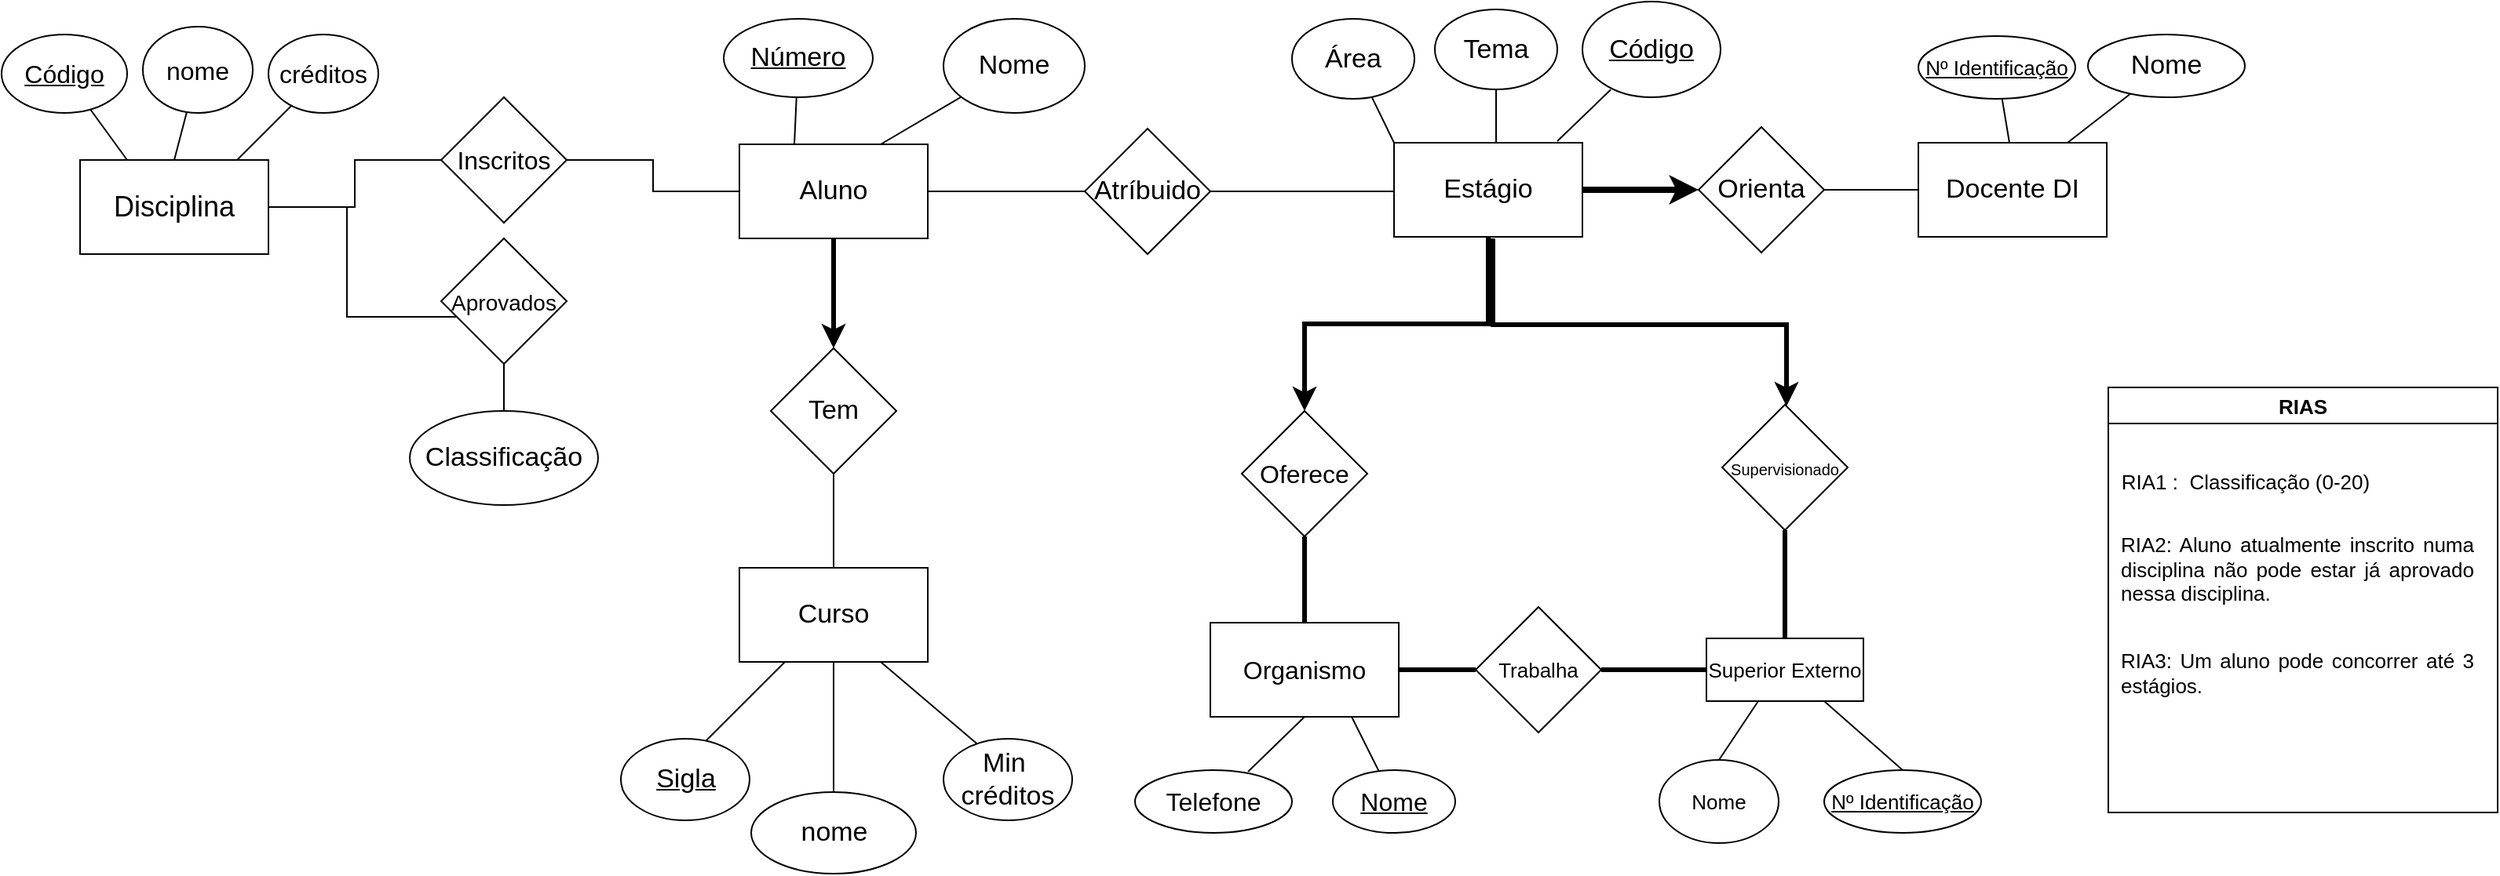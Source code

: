 <mxfile version="20.4.0" type="device"><diagram id="p04FA4N5WNpj1nd4QEe6" name="Page-1"><mxGraphModel dx="1390" dy="836" grid="1" gridSize="13" guides="1" tooltips="1" connect="1" arrows="1" fold="1" page="1" pageScale="1" pageWidth="1600" pageHeight="1200" math="0" shadow="0"><root><mxCell id="0"/><mxCell id="1" parent="0"/><mxCell id="eNoR2x1L7NVO5Ufjs-Aj-1" value="&lt;font style=&quot;font-size: 18px;&quot;&gt;Disciplina&lt;/font&gt;" style="rounded=0;whiteSpace=wrap;html=1;" vertex="1" parent="1"><mxGeometry x="60" y="260" width="120" height="60" as="geometry"/></mxCell><mxCell id="eNoR2x1L7NVO5Ufjs-Aj-2" value="" style="endArrow=none;html=1;rounded=0;fontSize=18;" edge="1" parent="1" target="eNoR2x1L7NVO5Ufjs-Aj-3"><mxGeometry width="50" height="50" relative="1" as="geometry"><mxPoint x="90" y="260" as="sourcePoint"/><mxPoint x="80" y="230" as="targetPoint"/></mxGeometry></mxCell><mxCell id="eNoR2x1L7NVO5Ufjs-Aj-3" value="&lt;u style=&quot;font-size: 16px;&quot;&gt;Código&lt;/u&gt;" style="ellipse;whiteSpace=wrap;html=1;fontSize=18;" vertex="1" parent="1"><mxGeometry x="10" y="180" width="80" height="50" as="geometry"/></mxCell><mxCell id="eNoR2x1L7NVO5Ufjs-Aj-6" value="" style="endArrow=none;html=1;rounded=0;fontSize=16;" edge="1" parent="1" target="eNoR2x1L7NVO5Ufjs-Aj-7"><mxGeometry width="50" height="50" relative="1" as="geometry"><mxPoint x="120" y="260" as="sourcePoint"/><mxPoint x="140" y="230" as="targetPoint"/></mxGeometry></mxCell><mxCell id="eNoR2x1L7NVO5Ufjs-Aj-7" value="nome" style="ellipse;whiteSpace=wrap;html=1;fontSize=16;" vertex="1" parent="1"><mxGeometry x="100" y="175" width="70" height="55" as="geometry"/></mxCell><mxCell id="eNoR2x1L7NVO5Ufjs-Aj-8" value="" style="endArrow=none;html=1;rounded=0;fontSize=16;" edge="1" parent="1" target="eNoR2x1L7NVO5Ufjs-Aj-9"><mxGeometry width="50" height="50" relative="1" as="geometry"><mxPoint x="160" y="260" as="sourcePoint"/><mxPoint x="210" y="210" as="targetPoint"/></mxGeometry></mxCell><mxCell id="eNoR2x1L7NVO5Ufjs-Aj-9" value="créditos" style="ellipse;whiteSpace=wrap;html=1;fontSize=16;" vertex="1" parent="1"><mxGeometry x="180" y="180" width="70" height="50" as="geometry"/></mxCell><mxCell id="eNoR2x1L7NVO5Ufjs-Aj-10" value="" style="endArrow=none;html=1;rounded=0;fontSize=16;exitX=1;exitY=0.5;exitDx=0;exitDy=0;edgeStyle=elbowEdgeStyle;" edge="1" parent="1" source="eNoR2x1L7NVO5Ufjs-Aj-1"><mxGeometry width="50" height="50" relative="1" as="geometry"><mxPoint x="240" y="290" as="sourcePoint"/><mxPoint x="290" y="260" as="targetPoint"/></mxGeometry></mxCell><mxCell id="eNoR2x1L7NVO5Ufjs-Aj-11" value="Inscritos" style="rhombus;whiteSpace=wrap;html=1;fontSize=16;" vertex="1" parent="1"><mxGeometry x="290" y="220" width="80" height="80" as="geometry"/></mxCell><mxCell id="eNoR2x1L7NVO5Ufjs-Aj-12" value="" style="endArrow=none;html=1;rounded=0;fontSize=16;edgeStyle=elbowEdgeStyle;exitX=1;exitY=0.5;exitDx=0;exitDy=0;" edge="1" parent="1" source="eNoR2x1L7NVO5Ufjs-Aj-1"><mxGeometry width="50" height="50" relative="1" as="geometry"><mxPoint x="190" y="350" as="sourcePoint"/><mxPoint x="300" y="360" as="targetPoint"/><Array as="points"><mxPoint x="230" y="300"/><mxPoint x="240" y="320"/></Array></mxGeometry></mxCell><mxCell id="eNoR2x1L7NVO5Ufjs-Aj-13" value="&lt;font style=&quot;font-size: 14px;&quot;&gt;Aprovados&lt;/font&gt;" style="rhombus;whiteSpace=wrap;html=1;fontSize=16;" vertex="1" parent="1"><mxGeometry x="290" y="310" width="80" height="80" as="geometry"/></mxCell><mxCell id="eNoR2x1L7NVO5Ufjs-Aj-15" value="" style="endArrow=none;html=1;rounded=0;fontSize=14;exitX=1;exitY=0.5;exitDx=0;exitDy=0;edgeStyle=elbowEdgeStyle;" edge="1" parent="1" source="eNoR2x1L7NVO5Ufjs-Aj-11"><mxGeometry width="50" height="50" relative="1" as="geometry"><mxPoint x="375" y="260" as="sourcePoint"/><mxPoint x="480" y="280" as="targetPoint"/></mxGeometry></mxCell><mxCell id="eNoR2x1L7NVO5Ufjs-Aj-42" value="" style="edgeStyle=elbowEdgeStyle;rounded=0;orthogonalLoop=1;jettySize=auto;html=1;strokeColor=default;strokeWidth=1;fontSize=17;endArrow=none;endFill=0;" edge="1" parent="1" source="eNoR2x1L7NVO5Ufjs-Aj-16" target="eNoR2x1L7NVO5Ufjs-Aj-45"><mxGeometry relative="1" as="geometry"><mxPoint x="740" y="280" as="targetPoint"/></mxGeometry></mxCell><mxCell id="eNoR2x1L7NVO5Ufjs-Aj-16" value="&lt;font style=&quot;font-size: 17px;&quot;&gt;Aluno&lt;/font&gt;" style="rounded=0;whiteSpace=wrap;html=1;fontSize=14;" vertex="1" parent="1"><mxGeometry x="480" y="250" width="120" height="60" as="geometry"/></mxCell><mxCell id="eNoR2x1L7NVO5Ufjs-Aj-17" value="" style="endArrow=none;html=1;rounded=0;fontSize=17;" edge="1" parent="1" target="eNoR2x1L7NVO5Ufjs-Aj-19"><mxGeometry width="50" height="50" relative="1" as="geometry"><mxPoint x="570" y="250" as="sourcePoint"/><mxPoint x="620" y="200" as="targetPoint"/></mxGeometry></mxCell><mxCell id="eNoR2x1L7NVO5Ufjs-Aj-19" value="Nome" style="ellipse;whiteSpace=wrap;html=1;fontSize=17;" vertex="1" parent="1"><mxGeometry x="610" y="170" width="90" height="60" as="geometry"/></mxCell><mxCell id="eNoR2x1L7NVO5Ufjs-Aj-20" value="" style="endArrow=none;html=1;rounded=0;fontSize=17;" edge="1" parent="1" target="eNoR2x1L7NVO5Ufjs-Aj-22"><mxGeometry width="50" height="50" relative="1" as="geometry"><mxPoint x="515" y="250" as="sourcePoint"/><mxPoint x="515" y="210" as="targetPoint"/></mxGeometry></mxCell><mxCell id="eNoR2x1L7NVO5Ufjs-Aj-22" value="&lt;u&gt;Número&lt;/u&gt;" style="ellipse;whiteSpace=wrap;html=1;fontSize=17;" vertex="1" parent="1"><mxGeometry x="470" y="170" width="95" height="50" as="geometry"/></mxCell><mxCell id="eNoR2x1L7NVO5Ufjs-Aj-23" value="" style="endArrow=classic;html=1;rounded=0;fontSize=17;exitX=0.5;exitY=1;exitDx=0;exitDy=0;strokeWidth=3;" edge="1" parent="1" source="eNoR2x1L7NVO5Ufjs-Aj-16" target="eNoR2x1L7NVO5Ufjs-Aj-25"><mxGeometry width="50" height="50" relative="1" as="geometry"><mxPoint x="550" y="360" as="sourcePoint"/><mxPoint x="540" y="370" as="targetPoint"/></mxGeometry></mxCell><mxCell id="eNoR2x1L7NVO5Ufjs-Aj-25" value="Tem" style="rhombus;whiteSpace=wrap;html=1;fontSize=17;" vertex="1" parent="1"><mxGeometry x="500" y="380" width="80" height="80" as="geometry"/></mxCell><mxCell id="eNoR2x1L7NVO5Ufjs-Aj-26" value="" style="endArrow=none;html=1;rounded=0;strokeWidth=1;fontSize=17;entryX=0.5;entryY=1;entryDx=0;entryDy=0;" edge="1" parent="1" target="eNoR2x1L7NVO5Ufjs-Aj-25"><mxGeometry width="50" height="50" relative="1" as="geometry"><mxPoint x="540" y="530" as="sourcePoint"/><mxPoint x="539.714" y="490" as="targetPoint"/></mxGeometry></mxCell><mxCell id="eNoR2x1L7NVO5Ufjs-Aj-34" value="" style="edgeStyle=elbowEdgeStyle;rounded=0;orthogonalLoop=1;jettySize=auto;html=1;strokeWidth=1;fontSize=17;strokeColor=default;endArrow=none;endFill=0;" edge="1" parent="1" source="eNoR2x1L7NVO5Ufjs-Aj-28" target="eNoR2x1L7NVO5Ufjs-Aj-35"><mxGeometry relative="1" as="geometry"><mxPoint x="540" y="650" as="targetPoint"/></mxGeometry></mxCell><mxCell id="eNoR2x1L7NVO5Ufjs-Aj-28" value="Curso" style="rounded=0;whiteSpace=wrap;html=1;fontSize=17;" vertex="1" parent="1"><mxGeometry x="480" y="520" width="120" height="60" as="geometry"/></mxCell><mxCell id="eNoR2x1L7NVO5Ufjs-Aj-29" value="" style="endArrow=none;html=1;rounded=0;strokeWidth=1;fontSize=17;" edge="1" parent="1" target="eNoR2x1L7NVO5Ufjs-Aj-31"><mxGeometry width="50" height="50" relative="1" as="geometry"><mxPoint x="330" y="440" as="sourcePoint"/><mxPoint x="330" y="390" as="targetPoint"/></mxGeometry></mxCell><mxCell id="eNoR2x1L7NVO5Ufjs-Aj-31" value="Classificação" style="ellipse;whiteSpace=wrap;html=1;fontSize=17;" vertex="1" parent="1"><mxGeometry x="270" y="420" width="120" height="60" as="geometry"/></mxCell><mxCell id="eNoR2x1L7NVO5Ufjs-Aj-32" value="" style="endArrow=none;html=1;rounded=0;strokeWidth=1;fontSize=17;entryX=0.5;entryY=1;entryDx=0;entryDy=0;exitX=0.5;exitY=0;exitDx=0;exitDy=0;" edge="1" parent="1" source="eNoR2x1L7NVO5Ufjs-Aj-31" target="eNoR2x1L7NVO5Ufjs-Aj-13"><mxGeometry width="50" height="50" relative="1" as="geometry"><mxPoint x="320" y="420" as="sourcePoint"/><mxPoint x="370" y="370" as="targetPoint"/></mxGeometry></mxCell><mxCell id="eNoR2x1L7NVO5Ufjs-Aj-35" value="nome" style="ellipse;whiteSpace=wrap;html=1;fontSize=17;" vertex="1" parent="1"><mxGeometry x="487.5" y="663" width="105" height="52" as="geometry"/></mxCell><mxCell id="eNoR2x1L7NVO5Ufjs-Aj-37" value="&lt;u&gt;Sigla&lt;/u&gt;" style="ellipse;whiteSpace=wrap;html=1;fontSize=17;" vertex="1" parent="1"><mxGeometry x="404.5" y="629" width="82" height="52" as="geometry"/></mxCell><mxCell id="eNoR2x1L7NVO5Ufjs-Aj-38" value="" style="endArrow=none;html=1;rounded=0;strokeColor=default;strokeWidth=1;fontSize=17;" edge="1" parent="1"><mxGeometry width="50" height="50" relative="1" as="geometry"><mxPoint x="459" y="630" as="sourcePoint"/><mxPoint x="509" y="580" as="targetPoint"/></mxGeometry></mxCell><mxCell id="eNoR2x1L7NVO5Ufjs-Aj-39" value="" style="endArrow=none;html=1;rounded=0;strokeColor=default;strokeWidth=1;fontSize=17;exitX=0.75;exitY=1;exitDx=0;exitDy=0;" edge="1" parent="1" source="eNoR2x1L7NVO5Ufjs-Aj-28"><mxGeometry width="50" height="50" relative="1" as="geometry"><mxPoint x="592.5" y="625" as="sourcePoint"/><mxPoint x="637" y="637" as="targetPoint"/></mxGeometry></mxCell><mxCell id="eNoR2x1L7NVO5Ufjs-Aj-40" value="Min&amp;nbsp;&lt;br&gt;créditos" style="ellipse;whiteSpace=wrap;html=1;fontSize=17;" vertex="1" parent="1"><mxGeometry x="610" y="629" width="82" height="52" as="geometry"/></mxCell><mxCell id="eNoR2x1L7NVO5Ufjs-Aj-47" value="" style="edgeStyle=elbowEdgeStyle;rounded=0;orthogonalLoop=1;jettySize=auto;html=1;strokeColor=default;strokeWidth=1;fontSize=17;endArrow=none;endFill=0;" edge="1" parent="1" source="eNoR2x1L7NVO5Ufjs-Aj-45"><mxGeometry relative="1" as="geometry"><mxPoint x="900" y="280" as="targetPoint"/></mxGeometry></mxCell><mxCell id="eNoR2x1L7NVO5Ufjs-Aj-45" value="Atríbuido" style="rhombus;whiteSpace=wrap;html=1;fontSize=17;" vertex="1" parent="1"><mxGeometry x="700" y="240" width="80" height="80" as="geometry"/></mxCell><mxCell id="eNoR2x1L7NVO5Ufjs-Aj-54" value="" style="edgeStyle=elbowEdgeStyle;rounded=0;orthogonalLoop=1;jettySize=auto;html=1;strokeColor=default;strokeWidth=1;fontSize=17;endArrow=none;endFill=0;" edge="1" parent="1" source="eNoR2x1L7NVO5Ufjs-Aj-48" target="eNoR2x1L7NVO5Ufjs-Aj-53"><mxGeometry relative="1" as="geometry"/></mxCell><mxCell id="eNoR2x1L7NVO5Ufjs-Aj-48" value="Estágio" style="rounded=0;whiteSpace=wrap;html=1;fontSize=17;" vertex="1" parent="1"><mxGeometry x="897" y="249" width="120" height="60" as="geometry"/></mxCell><mxCell id="eNoR2x1L7NVO5Ufjs-Aj-49" value="" style="endArrow=none;html=1;rounded=0;strokeColor=default;strokeWidth=1;fontSize=17;" edge="1" parent="1"><mxGeometry width="50" height="50" relative="1" as="geometry"><mxPoint x="1001" y="248" as="sourcePoint"/><mxPoint x="1035.065" y="215.138" as="targetPoint"/></mxGeometry></mxCell><mxCell id="eNoR2x1L7NVO5Ufjs-Aj-51" value="&lt;u&gt;Código&lt;/u&gt;" style="ellipse;whiteSpace=wrap;html=1;fontSize=17;" vertex="1" parent="1"><mxGeometry x="1017" y="159" width="88" height="61" as="geometry"/></mxCell><mxCell id="eNoR2x1L7NVO5Ufjs-Aj-52" value="" style="endArrow=none;html=1;rounded=0;strokeColor=default;strokeWidth=1;fontSize=17;" edge="1" parent="1" target="eNoR2x1L7NVO5Ufjs-Aj-53"><mxGeometry width="50" height="50" relative="1" as="geometry"><mxPoint x="962" y="249" as="sourcePoint"/><mxPoint x="962" y="208" as="targetPoint"/></mxGeometry></mxCell><mxCell id="eNoR2x1L7NVO5Ufjs-Aj-53" value="Tema" style="ellipse;whiteSpace=wrap;html=1;fontSize=17;" vertex="1" parent="1"><mxGeometry x="923" y="164" width="78" height="51" as="geometry"/></mxCell><mxCell id="eNoR2x1L7NVO5Ufjs-Aj-55" value="" style="endArrow=none;html=1;rounded=0;strokeColor=default;strokeWidth=1;fontSize=17;exitX=0;exitY=0;exitDx=0;exitDy=0;" edge="1" parent="1" target="eNoR2x1L7NVO5Ufjs-Aj-56" source="eNoR2x1L7NVO5Ufjs-Aj-48"><mxGeometry width="50" height="50" relative="1" as="geometry"><mxPoint x="879.96" y="255.02" as="sourcePoint"/><mxPoint x="871" y="214" as="targetPoint"/></mxGeometry></mxCell><mxCell id="eNoR2x1L7NVO5Ufjs-Aj-56" value="Área" style="ellipse;whiteSpace=wrap;html=1;fontSize=17;" vertex="1" parent="1"><mxGeometry x="832" y="170" width="78" height="51" as="geometry"/></mxCell><mxCell id="eNoR2x1L7NVO5Ufjs-Aj-59" value="" style="endArrow=classic;html=1;rounded=0;strokeColor=default;strokeWidth=4;fontSize=17;exitX=1;exitY=0.5;exitDx=0;exitDy=0;" edge="1" parent="1" source="eNoR2x1L7NVO5Ufjs-Aj-48" target="eNoR2x1L7NVO5Ufjs-Aj-60"><mxGeometry width="50" height="50" relative="1" as="geometry"><mxPoint x="1036" y="285" as="sourcePoint"/><mxPoint x="1131" y="279" as="targetPoint"/></mxGeometry></mxCell><mxCell id="eNoR2x1L7NVO5Ufjs-Aj-62" value="" style="edgeStyle=elbowEdgeStyle;rounded=0;orthogonalLoop=1;jettySize=auto;html=1;strokeColor=default;strokeWidth=1;fontSize=17;endArrow=none;endFill=0;" edge="1" parent="1" source="eNoR2x1L7NVO5Ufjs-Aj-60" target="eNoR2x1L7NVO5Ufjs-Aj-63"><mxGeometry relative="1" as="geometry"><mxPoint x="1291" y="279" as="targetPoint"/></mxGeometry></mxCell><mxCell id="eNoR2x1L7NVO5Ufjs-Aj-60" value="Orienta" style="rhombus;whiteSpace=wrap;html=1;fontSize=17;" vertex="1" parent="1"><mxGeometry x="1091" y="239" width="80" height="80" as="geometry"/></mxCell><mxCell id="eNoR2x1L7NVO5Ufjs-Aj-63" value="Docente DI" style="rounded=0;whiteSpace=wrap;html=1;fontSize=17;" vertex="1" parent="1"><mxGeometry x="1231" y="249" width="120" height="60" as="geometry"/></mxCell><mxCell id="eNoR2x1L7NVO5Ufjs-Aj-64" value="" style="endArrow=none;html=1;rounded=0;strokeColor=default;strokeWidth=1;fontSize=17;" edge="1" parent="1" target="eNoR2x1L7NVO5Ufjs-Aj-66"><mxGeometry width="50" height="50" relative="1" as="geometry"><mxPoint x="1326" y="249" as="sourcePoint"/><mxPoint x="1376" y="199" as="targetPoint"/></mxGeometry></mxCell><mxCell id="eNoR2x1L7NVO5Ufjs-Aj-66" value="Nome" style="ellipse;whiteSpace=wrap;html=1;align=center;fontSize=17;" vertex="1" parent="1"><mxGeometry x="1339" y="180" width="100" height="40" as="geometry"/></mxCell><mxCell id="eNoR2x1L7NVO5Ufjs-Aj-67" value="" style="endArrow=none;html=1;rounded=0;strokeColor=default;strokeWidth=1;fontSize=17;" edge="1" parent="1" target="eNoR2x1L7NVO5Ufjs-Aj-68"><mxGeometry width="50" height="50" relative="1" as="geometry"><mxPoint x="1289" y="249" as="sourcePoint"/><mxPoint x="1289" y="221" as="targetPoint"/></mxGeometry></mxCell><mxCell id="eNoR2x1L7NVO5Ufjs-Aj-68" value="&lt;font style=&quot;font-size: 13px;&quot;&gt;&lt;u&gt;Nº Identificação&lt;/u&gt;&lt;/font&gt;" style="ellipse;whiteSpace=wrap;html=1;align=center;fontSize=17;" vertex="1" parent="1"><mxGeometry x="1231" y="181" width="100" height="40" as="geometry"/></mxCell><mxCell id="eNoR2x1L7NVO5Ufjs-Aj-75" value="" style="edgeStyle=elbowEdgeStyle;rounded=0;orthogonalLoop=1;jettySize=auto;elbow=vertical;html=1;strokeColor=default;strokeWidth=3;fontSize=16;endArrow=none;endFill=0;" edge="1" parent="1" source="eNoR2x1L7NVO5Ufjs-Aj-71" target="eNoR2x1L7NVO5Ufjs-Aj-76"><mxGeometry relative="1" as="geometry"><mxPoint x="840" y="585" as="targetPoint"/></mxGeometry></mxCell><mxCell id="eNoR2x1L7NVO5Ufjs-Aj-71" value="&lt;font style=&quot;font-size: 16px;&quot;&gt;Oferece&lt;/font&gt;" style="rhombus;whiteSpace=wrap;html=1;fontSize=13;" vertex="1" parent="1"><mxGeometry x="800" y="420" width="80" height="80" as="geometry"/></mxCell><mxCell id="eNoR2x1L7NVO5Ufjs-Aj-73" value="" style="endArrow=classic;html=1;rounded=0;strokeColor=default;strokeWidth=3;fontSize=16;elbow=vertical;exitX=0.5;exitY=1;exitDx=0;exitDy=0;edgeStyle=elbowEdgeStyle;entryX=0.5;entryY=0;entryDx=0;entryDy=0;" edge="1" parent="1" source="eNoR2x1L7NVO5Ufjs-Aj-48" target="eNoR2x1L7NVO5Ufjs-Aj-71"><mxGeometry width="50" height="50" relative="1" as="geometry"><mxPoint x="975" y="414" as="sourcePoint"/><mxPoint x="949" y="403" as="targetPoint"/></mxGeometry></mxCell><mxCell id="eNoR2x1L7NVO5Ufjs-Aj-76" value="Organismo" style="rounded=0;whiteSpace=wrap;html=1;fontSize=16;" vertex="1" parent="1"><mxGeometry x="780" y="555" width="120" height="60" as="geometry"/></mxCell><mxCell id="eNoR2x1L7NVO5Ufjs-Aj-77" value="" style="endArrow=none;html=1;rounded=0;strokeColor=default;strokeWidth=1;fontSize=16;elbow=vertical;exitX=0.75;exitY=1;exitDx=0;exitDy=0;" edge="1" parent="1" source="eNoR2x1L7NVO5Ufjs-Aj-76" target="eNoR2x1L7NVO5Ufjs-Aj-78"><mxGeometry width="50" height="50" relative="1" as="geometry"><mxPoint x="846" y="700" as="sourcePoint"/><mxPoint x="896" y="650" as="targetPoint"/></mxGeometry></mxCell><mxCell id="eNoR2x1L7NVO5Ufjs-Aj-78" value="&lt;u&gt;Nome&lt;/u&gt;" style="ellipse;whiteSpace=wrap;html=1;fontSize=16;" vertex="1" parent="1"><mxGeometry x="858" y="649" width="78" height="40" as="geometry"/></mxCell><mxCell id="eNoR2x1L7NVO5Ufjs-Aj-82" value="" style="endArrow=none;html=1;rounded=0;strokeColor=default;strokeWidth=1;fontSize=16;elbow=vertical;entryX=0.5;entryY=1;entryDx=0;entryDy=0;exitX=0.72;exitY=0.025;exitDx=0;exitDy=0;exitPerimeter=0;" edge="1" parent="1" source="eNoR2x1L7NVO5Ufjs-Aj-83" target="eNoR2x1L7NVO5Ufjs-Aj-76"><mxGeometry width="50" height="50" relative="1" as="geometry"><mxPoint x="806" y="650" as="sourcePoint"/><mxPoint x="830" y="629" as="targetPoint"/></mxGeometry></mxCell><mxCell id="eNoR2x1L7NVO5Ufjs-Aj-83" value="Telefone" style="ellipse;whiteSpace=wrap;html=1;align=center;fontSize=16;" vertex="1" parent="1"><mxGeometry x="732" y="649" width="100" height="40" as="geometry"/></mxCell><mxCell id="eNoR2x1L7NVO5Ufjs-Aj-84" value="" style="endArrow=classic;html=1;rounded=0;strokeColor=default;strokeWidth=3;fontSize=16;elbow=vertical;exitX=0.5;exitY=1;exitDx=0;exitDy=0;edgeStyle=elbowEdgeStyle;" edge="1" parent="1"><mxGeometry width="50" height="50" relative="1" as="geometry"><mxPoint x="960" y="310" as="sourcePoint"/><mxPoint x="1147" y="417" as="targetPoint"/><Array as="points"><mxPoint x="978" y="365"/><mxPoint x="978" y="365"/></Array></mxGeometry></mxCell><mxCell id="eNoR2x1L7NVO5Ufjs-Aj-85" value="&lt;font style=&quot;font-size: 10px;&quot;&gt;Supervisionado&lt;/font&gt;" style="rhombus;whiteSpace=wrap;html=1;fontSize=13;" vertex="1" parent="1"><mxGeometry x="1106" y="416" width="80" height="80" as="geometry"/></mxCell><mxCell id="eNoR2x1L7NVO5Ufjs-Aj-86" value="" style="endArrow=none;html=1;rounded=0;strokeColor=default;strokeWidth=3;fontSize=10;elbow=vertical;entryX=0.5;entryY=1;entryDx=0;entryDy=0;exitX=0.5;exitY=0;exitDx=0;exitDy=0;" edge="1" parent="1" source="eNoR2x1L7NVO5Ufjs-Aj-87" target="eNoR2x1L7NVO5Ufjs-Aj-85"><mxGeometry width="50" height="50" relative="1" as="geometry"><mxPoint x="1144" y="559" as="sourcePoint"/><mxPoint x="1207" y="507" as="targetPoint"/></mxGeometry></mxCell><mxCell id="eNoR2x1L7NVO5Ufjs-Aj-87" value="&lt;font style=&quot;font-size: 13px;&quot;&gt;Superior Externo&lt;/font&gt;" style="whiteSpace=wrap;html=1;align=center;fontSize=10;" vertex="1" parent="1"><mxGeometry x="1096" y="565" width="100" height="40" as="geometry"/></mxCell><mxCell id="eNoR2x1L7NVO5Ufjs-Aj-89" value="" style="endArrow=none;html=1;rounded=0;strokeColor=default;strokeWidth=3;fontSize=13;elbow=vertical;entryX=0;entryY=0.5;entryDx=0;entryDy=0;exitX=1;exitY=0.5;exitDx=0;exitDy=0;" edge="1" parent="1" source="eNoR2x1L7NVO5Ufjs-Aj-90" target="eNoR2x1L7NVO5Ufjs-Aj-87"><mxGeometry width="50" height="50" relative="1" as="geometry"><mxPoint x="1027" y="580" as="sourcePoint"/><mxPoint x="1086" y="555" as="targetPoint"/></mxGeometry></mxCell><mxCell id="eNoR2x1L7NVO5Ufjs-Aj-90" value="Trabalha" style="rhombus;whiteSpace=wrap;html=1;fontSize=13;" vertex="1" parent="1"><mxGeometry x="949" y="545" width="80" height="80" as="geometry"/></mxCell><mxCell id="eNoR2x1L7NVO5Ufjs-Aj-91" value="" style="endArrow=none;html=1;rounded=0;strokeColor=default;strokeWidth=3;fontSize=13;elbow=vertical;entryX=0;entryY=0.5;entryDx=0;entryDy=0;exitX=1;exitY=0.5;exitDx=0;exitDy=0;" edge="1" parent="1" source="eNoR2x1L7NVO5Ufjs-Aj-76" target="eNoR2x1L7NVO5Ufjs-Aj-90"><mxGeometry width="50" height="50" relative="1" as="geometry"><mxPoint x="885" y="580" as="sourcePoint"/><mxPoint x="949" y="580" as="targetPoint"/></mxGeometry></mxCell><mxCell id="eNoR2x1L7NVO5Ufjs-Aj-93" value="" style="endArrow=none;html=1;rounded=0;strokeColor=default;strokeWidth=1;fontSize=13;elbow=vertical;exitX=0.5;exitY=0;exitDx=0;exitDy=0;" edge="1" parent="1" source="eNoR2x1L7NVO5Ufjs-Aj-94"><mxGeometry width="50" height="50" relative="1" as="geometry"><mxPoint x="1105" y="650" as="sourcePoint"/><mxPoint x="1129" y="605" as="targetPoint"/></mxGeometry></mxCell><mxCell id="eNoR2x1L7NVO5Ufjs-Aj-94" value="Nome" style="ellipse;whiteSpace=wrap;html=1;fontSize=13;" vertex="1" parent="1"><mxGeometry x="1066" y="642.5" width="76" height="53" as="geometry"/></mxCell><mxCell id="eNoR2x1L7NVO5Ufjs-Aj-95" value="&lt;font style=&quot;font-size: 13px;&quot;&gt;&lt;u&gt;Nº Identificação&lt;/u&gt;&lt;/font&gt;" style="ellipse;whiteSpace=wrap;html=1;align=center;fontSize=17;" vertex="1" parent="1"><mxGeometry x="1171" y="649" width="100" height="40" as="geometry"/></mxCell><mxCell id="eNoR2x1L7NVO5Ufjs-Aj-96" value="" style="endArrow=none;html=1;rounded=0;strokeColor=default;strokeWidth=1;fontSize=13;elbow=vertical;entryX=0.75;entryY=1;entryDx=0;entryDy=0;exitX=0.5;exitY=0;exitDx=0;exitDy=0;" edge="1" parent="1" source="eNoR2x1L7NVO5Ufjs-Aj-95" target="eNoR2x1L7NVO5Ufjs-Aj-87"><mxGeometry width="50" height="50" relative="1" as="geometry"><mxPoint x="1196" y="637" as="sourcePoint"/><mxPoint x="1222" y="613" as="targetPoint"/></mxGeometry></mxCell><mxCell id="eNoR2x1L7NVO5Ufjs-Aj-97" value="RIAS" style="swimlane;fontSize=13;" vertex="1" parent="1"><mxGeometry x="1352" y="405" width="248" height="271" as="geometry"><mxRectangle x="1352" y="405" width="78" height="26" as="alternateBounds"/></mxGeometry></mxCell><mxCell id="eNoR2x1L7NVO5Ufjs-Aj-98" value="&lt;div style=&quot;text-align: justify;&quot;&gt;&lt;span style=&quot;background-color: initial;&quot;&gt;RIA1 :&amp;nbsp; Classificação (0-20)&lt;/span&gt;&lt;/div&gt;" style="text;html=1;strokeColor=none;fillColor=none;align=center;verticalAlign=middle;whiteSpace=wrap;rounded=0;fontSize=13;" vertex="1" parent="eNoR2x1L7NVO5Ufjs-Aj-97"><mxGeometry x="-26" y="45" width="227" height="30" as="geometry"/></mxCell><mxCell id="eNoR2x1L7NVO5Ufjs-Aj-99" value="&lt;div style=&quot;text-align: justify;&quot;&gt;&lt;span style=&quot;background-color: initial;&quot;&gt;RIA2: Aluno atualmente inscrito numa disciplina não pode estar já aprovado nessa disciplina.&lt;/span&gt;&lt;/div&gt;" style="text;html=1;strokeColor=none;fillColor=none;align=center;verticalAlign=middle;whiteSpace=wrap;rounded=0;fontSize=13;" vertex="1" parent="eNoR2x1L7NVO5Ufjs-Aj-97"><mxGeometry x="7" y="75" width="227" height="81" as="geometry"/></mxCell><mxCell id="eNoR2x1L7NVO5Ufjs-Aj-100" value="&lt;div style=&quot;text-align: justify;&quot;&gt;&lt;span style=&quot;background-color: initial;&quot;&gt;RIA3: Um aluno pode concorrer até 3 estágios.&lt;/span&gt;&lt;/div&gt;" style="text;html=1;strokeColor=none;fillColor=none;align=center;verticalAlign=middle;whiteSpace=wrap;rounded=0;fontSize=13;" vertex="1" parent="eNoR2x1L7NVO5Ufjs-Aj-97"><mxGeometry x="7" y="141" width="227" height="81" as="geometry"/></mxCell></root></mxGraphModel></diagram></mxfile>